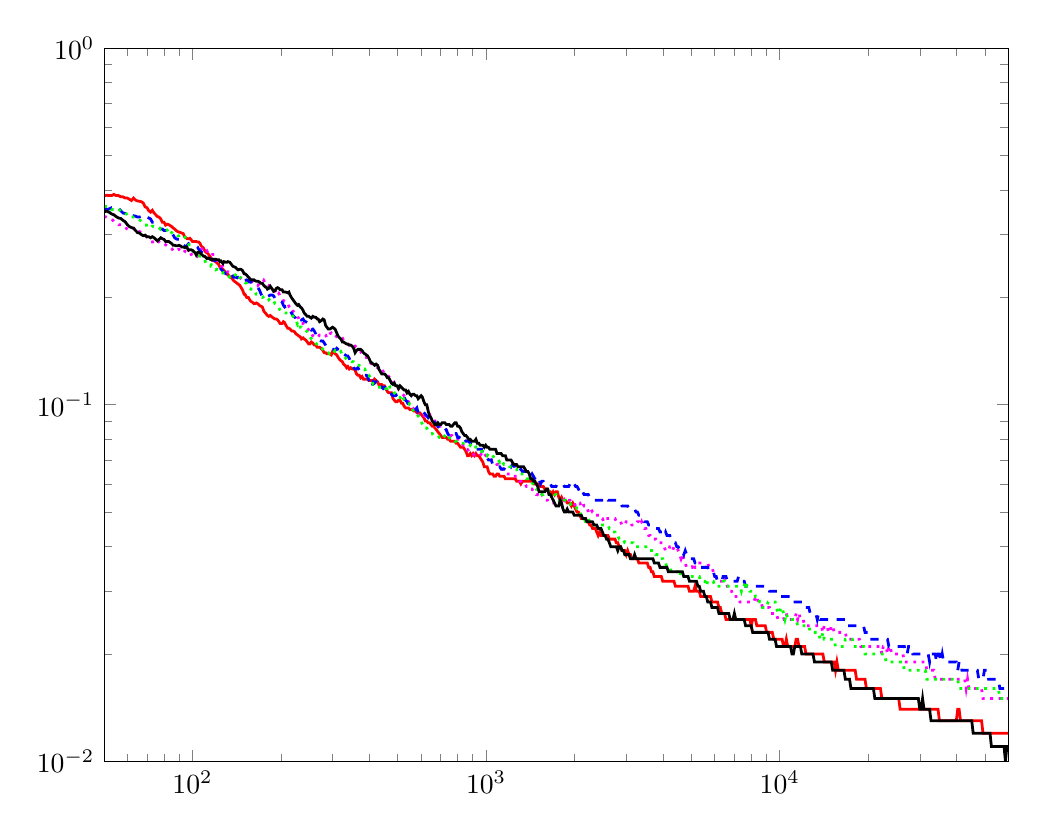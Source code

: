 % This file was created by matlab2tikz v0.0.7.
% Copyright (c) 2008--2010, Nico Schlömer <nico.schloemer@gmail.com>
% All rights reserved.
% 
% The latest updates can be retrieved from
%   http://www.mathworks.com/matlabcentral/fileexchange/22022-matlab2tikz
% where you can also make suggestions and rate matlab2tikz.
% 
\begin{tikzpicture}

% defining custom colors
\definecolor{mycolor1}{rgb}{1,0,1}


\begin{loglogaxis}[%
view={0}{90},
scale only axis,
width=4.521in,
height=3.566in,
xmin=50, xmax=60000,
ymin=0.01, ymax=1,
axis on top]
\addplot [
color=red,
solid,
line width=1.0pt
]
coordinates{ (50,0.385) (51,0.387) (52,0.386) (52,0.386) (53,0.386) (53,0.386) (54,0.389) (55,0.386) (55,0.386) (56,0.386) (56,0.386) (57,0.383) (58,0.383) (58,0.383) (59,0.38) (60,0.38) (60,0.38) (61,0.377) (62,0.374) (62,0.374) (63,0.38) (64,0.375) (64,0.375) (65,0.373) (66,0.372) (67,0.371) (67,0.371) (68,0.368) (69,0.359) (70,0.357) (70,0.357) (71,0.35) (72,0.347) (73,0.351) (74,0.345) (74,0.345) (75,0.341) (76,0.337) (77,0.336) (78,0.332) (79,0.325) (80,0.325) (80,0.325) (81,0.319) (82,0.321) (83,0.32) (84,0.318) (85,0.316) (86,0.313) (87,0.311) (88,0.308) (89,0.306) (90,0.305) (91,0.304) (92,0.303) (93,0.302) (94,0.296) (95,0.294) (96,0.292) (97,0.292) (98,0.293) (99,0.29) (100,0.287) (102,0.287) (103,0.287) (104,0.286) (105,0.286) (106,0.284) (107,0.279) (109,0.275) (110,0.271) (111,0.268) (112,0.267) (113,0.265) (115,0.26) (116,0.257) (117,0.254) (119,0.254) (120,0.252) (121,0.25) (123,0.247) (124,0.243) (125,0.243) (127,0.24) (128,0.238) (130,0.235) (131,0.233) (132,0.232) (134,0.228) (135,0.228) (137,0.225) (138,0.223) (140,0.221) (142,0.219) (143,0.218) (145,0.216) (146,0.214) (148,0.21) (150,0.204) (151,0.204) (153,0.2) (155,0.2) (156,0.198) (158,0.195) (160,0.194) (162,0.192) (163,0.192) (165,0.193) (167,0.192) (169,0.19) (171,0.189) (173,0.188) (175,0.183) (177,0.181) (178,0.18) (180,0.178) (182,0.177) (184,0.178) (187,0.176) (189,0.175) (191,0.174) (193,0.174) (195,0.173) (197,0.171) (199,0.169) (202,0.169) (204,0.171) (206,0.17) (208,0.167) (211,0.164) (213,0.164) (215,0.163) (218,0.161) (220,0.161) (223,0.16) (225,0.158) (228,0.157) (230,0.156) (233,0.155) (235,0.153) (238,0.154) (240,0.153) (243,0.152) (246,0.15) (249,0.148) (251,0.148) (254,0.15) (257,0.149) (260,0.147) (263,0.147) (266,0.145) (268,0.145) (271,0.145) (274,0.144) (278,0.142) (281,0.14) (284,0.14) (287,0.139) (290,0.139) (293,0.139) (297,0.138) (300,0.141) (303,0.14) (306,0.139) (310,0.138) (313,0.136) (317,0.134) (320,0.133) (324,0.132) (327,0.13) (331,0.129) (335,0.127) (338,0.128) (342,0.126) (346,0.127) (350,0.126) (354,0.126) (358,0.125) (362,0.122) (366,0.121) (370,0.121) (374,0.119) (378,0.12) (382,0.118) (386,0.118) (391,0.118) (395,0.118) (399,0.117) (404,0.117) (408,0.117) (413,0.116) (417,0.118) (422,0.117) (427,0.116) (431,0.114) (436,0.114) (441,0.114) (446,0.113) (451,0.113) (456,0.111) (461,0.109) (466,0.108) (471,0.108) (476,0.108) (482,0.104) (487,0.103) (492,0.102) (498,0.102) (503,0.103) (509,0.103) (515,0.101) (520,0.101) (526,0.099) (532,0.098) (538,0.098) (544,0.098) (550,0.097) (556,0.097) (562,0.097) (568,0.096) (575,0.096) (581,0.095) (587,0.095) (594,0.095) (601,0.094) (607,0.093) (614,0.092) (621,0.09) (628,0.09) (635,0.089) (642,0.089) (649,0.088) (656,0.087) (663,0.087) (670,0.086) (678,0.085) (685,0.084) (693,0.083) (701,0.082) (708,0.081) (716,0.081) (724,0.081) (732,0.081) (740,0.08) (749,0.08) (757,0.079) (765,0.079) (774,0.079) (782,0.079) (791,0.078) (800,0.078) (809,0.077) (818,0.076) (827,0.076) (836,0.076) (845,0.075) (854,0.074) (864,0.072) (873,0.072) (883,0.073) (893,0.072) (903,0.073) (913,0.072) (923,0.073) (933,0.072) (944,0.072) (954,0.071) (965,0.07) (975,0.069) (986,0.067) (997,0.067) (1008,0.067) (1019,0.065) (1030,0.064) (1042,0.064) (1053,0.064) (1065,0.063) (1077,0.063) (1089,0.064) (1101,0.064) (1113,0.063) (1125,0.063) (1138,0.063) (1151,0.063) (1163,0.062) (1176,0.062) (1189,0.062) (1202,0.062) (1216,0.062) (1229,0.062) (1243,0.062) (1257,0.062) (1270,0.061) (1285,0.061) (1299,0.061) (1313,0.06) (1328,0.061) (1342,0.061) (1357,0.061) (1372,0.061) (1387,0.061) (1403,0.061) (1418,0.061) (1434,0.061) (1450,0.06) (1466,0.06) (1482,0.06) (1499,0.06) (1515,0.06) (1532,0.059) (1549,0.059) (1566,0.059) (1584,0.058) (1601,0.058) (1619,0.058) (1637,0.057) (1655,0.057) (1673,0.056) (1692,0.057) (1711,0.056) (1730,0.057) (1749,0.057) (1768,0.055) (1788,0.054) (1807,0.055) (1827,0.054) (1848,0.054) (1868,0.054) (1889,0.053) (1910,0.053) (1931,0.053) (1952,0.052) (1974,0.053) (1996,0.052) (2018,0.051) (2040,0.05) (2063,0.05) (2086,0.049) (2109,0.048) (2132,0.048) (2156,0.048) (2180,0.048) (2204,0.047) (2228,0.047) (2253,0.046) (2278,0.046) (2303,0.045) (2329,0.045) (2354,0.045) (2380,0.044) (2407,0.043) (2433,0.044) (2460,0.043) (2488,0.043) (2515,0.043) (2543,0.043) (2571,0.043) (2600,0.043) (2629,0.042) (2658,0.042) (2687,0.042) (2717,0.042) (2747,0.042) (2777,0.041) (2808,0.041) (2839,0.04) (2871,0.04) (2902,0.039) (2935,0.039) (2967,0.039) (3000,0.038) (3033,0.039) (3067,0.038) (3101,0.038) (3135,0.037) (3170,0.037) (3205,0.037) (3240,0.037) (3276,0.037) (3313,0.036) (3349,0.036) (3386,0.036) (3424,0.036) (3462,0.036) (3500,0.036) (3539,0.036) (3578,0.035) (3618,0.035) (3658,0.034) (3698,0.034) (3739,0.033) (3781,0.033) (3823,0.033) (3865,0.033) (3908,0.033) (3951,0.033) (3995,0.032) (4039,0.032) (4084,0.032) (4129,0.032) (4175,0.032) (4221,0.032) (4268,0.032) (4315,0.032) (4363,0.032) (4411,0.031) (4460,0.031) (4509,0.031) (4559,0.031) (4610,0.031) (4661,0.031) (4712,0.031) (4765,0.031) (4817,0.031) (4871,0.031) (4925,0.03) (4979,0.03) (5034,0.03) (5090,0.03) (5147,0.031) (5204,0.03) (5261,0.03) (5319,0.03) (5378,0.029) (5438,0.029) (5498,0.029) (5559,0.029) (5621,0.029) (5683,0.029) (5746,0.029) (5809,0.029) (5874,0.028) (5939,0.028) (6005,0.028) (6071,0.028) (6138,0.028) (6206,0.027) (6275,0.027) (6345,0.026) (6415,0.026) (6486,0.026) (6558,0.025) (6630,0.025) (6704,0.025) (6778,0.025) (6853,0.025) (6929,0.025) (7006,0.025) (7083,0.025) (7162,0.025) (7241,0.025) (7321,0.025) (7402,0.025) (7484,0.025) (7567,0.025) (7651,0.025) (7736,0.025) (7821,0.025) (7908,0.025) (7996,0.024) (8084,0.025) (8174,0.025) (8264,0.025) (8356,0.024) (8448,0.024) (8542,0.024) (8636,0.024) (8732,0.024) (8829,0.024) (8926,0.024) (9025,0.023) (9125,0.023) (9226,0.023) (9329,0.023) (9432,0.023) (9536,0.022) (9642,0.022) (9749,0.022) (9857,0.022) (9966,0.022) (10076,0.022) (10188,0.022) (10301,0.021) (10415,0.021) (10530,0.022) (10647,0.021) (10764,0.021) (10884,0.021) (11004,0.021) (11126,0.021) (11249,0.021) (11374,0.022) (11500,0.022) (11627,0.021) (11756,0.021) (11886,0.021) (12018,0.021) (12151,0.021) (12285,0.02) (12422,0.02) (12559,0.02) (12698,0.02) (12839,0.02) (12981,0.02) (13125,0.02) (13270,0.02) (13417,0.02) (13566,0.02) (13716,0.02) (13868,0.02) (14021,0.02) (14177,0.019) (14334,0.019) (14492,0.019) (14653,0.019) (14815,0.019) (14979,0.019) (15145,0.019) (15313,0.019) (15482,0.018) (15654,0.019) (15827,0.018) (16002,0.018) (16180,0.018) (16359,0.018) (16540,0.018) (16723,0.018) (16908,0.018) (17096,0.018) (17285,0.018) (17476,0.018) (17670,0.018) (17866,0.018) (18063,0.018) (18263,0.017) (18466,0.017) (18670,0.017) (18877,0.017) (19086,0.017) (19297,0.017) (19511,0.017) (19727,0.016) (19946,0.016) (20166,0.016) (20390,0.016) (20616,0.016) (20844,0.016) (21075,0.016) (21308,0.016) (21544,0.016) (21783,0.016) (22024,0.016) (22268,0.015) (22514,0.015) (22764,0.015) (23016,0.015) (23271,0.015) (23528,0.015) (23789,0.015) (24052,0.015) (24319,0.015) (24588,0.015) (24860,0.015) (25136,0.015) (25414,0.015) (25695,0.014) (25980,0.014) (26268,0.014) (26559,0.014) (26853,0.014) (27150,0.014) (27451,0.014) (27755,0.014) (28062,0.014) (28373,0.014) (28687,0.014) (29005,0.014) (29326,0.014) (29651,0.014) (29979,0.014) (30311,0.014) (30647,0.014) (30986,0.014) (31329,0.014) (31676,0.014) (32027,0.014) (32382,0.014) (32740,0.014) (33103,0.014) (33470,0.014) (33840,0.014) (34215,0.014) (34594,0.014) (34977,0.013) (35364,0.013) (35756,0.013) (36152,0.013) (36552,0.013) (36957,0.013) (37366,0.013) (37780,0.013) (38198,0.013) (38621,0.013) (39049,0.013) (39482,0.013) (39919,0.013) (40361,0.014) (40808,0.014) (41260,0.013) (41717,0.013) (42179,0.013) (42646,0.013) (43118,0.013) (43595,0.013) (44078,0.013) (44566,0.013) (45060,0.013) (45559,0.013) (46063,0.013) (46574,0.013) (47089,0.013) (47611,0.013) (48138,0.013) (48671,0.013) (49210,0.012) (49755,0.012) (50306,0.012) (50863,0.012) (51426,0.012) (51996,0.012) (52572,0.012) (53154,0.012) (53743,0.012) (54338,0.012) (54939,0.012) (55548,0.012) (56163,0.012) (56785,0.012) (57414,0.012) (58050,0.012) (58692,0.012) (59342,0.012) (60000,0.012)
};

\addplot [
color=mycolor1,
dotted,
line width=1.0pt
]
coordinates{ (50,0.337) (51,0.336) (52,0.334) (52,0.334) (53,0.332) (53,0.332) (54,0.327) (55,0.324) (55,0.324) (56,0.32) (56,0.32) (57,0.32) (58,0.319) (58,0.319) (59,0.314) (60,0.311) (60,0.311) (61,0.308) (62,0.311) (62,0.311) (63,0.312) (64,0.309) (64,0.309) (65,0.304) (66,0.306) (67,0.304) (67,0.304) (68,0.301) (69,0.298) (70,0.295) (70,0.295) (71,0.291) (72,0.287) (73,0.286) (74,0.287) (74,0.287) (75,0.289) (76,0.291) (77,0.286) (78,0.283) (79,0.284) (80,0.283) (80,0.283) (81,0.281) (82,0.279) (83,0.276) (84,0.276) (85,0.274) (86,0.271) (87,0.27) (88,0.273) (89,0.272) (90,0.273) (91,0.271) (92,0.272) (93,0.274) (94,0.27) (95,0.268) (96,0.267) (97,0.268) (98,0.268) (99,0.264) (100,0.265) (102,0.266) (103,0.263) (104,0.261) (105,0.265) (106,0.267) (107,0.273) (109,0.275) (110,0.273) (111,0.268) (112,0.27) (113,0.266) (115,0.263) (116,0.262) (117,0.264) (119,0.264) (120,0.259) (121,0.255) (123,0.248) (124,0.246) (125,0.244) (127,0.244) (128,0.241) (130,0.238) (131,0.236) (132,0.236) (134,0.235) (135,0.235) (137,0.232) (138,0.229) (140,0.231) (142,0.23) (143,0.23) (145,0.228) (146,0.226) (148,0.224) (150,0.226) (151,0.224) (153,0.222) (155,0.225) (156,0.222) (158,0.222) (160,0.221) (162,0.219) (163,0.219) (165,0.219) (167,0.216) (169,0.219) (171,0.219) (173,0.219) (175,0.223) (177,0.219) (178,0.22) (180,0.217) (182,0.216) (184,0.214) (187,0.212) (189,0.21) (191,0.209) (193,0.205) (195,0.202) (197,0.205) (199,0.202) (202,0.2) (204,0.196) (206,0.195) (208,0.195) (211,0.193) (213,0.189) (215,0.19) (218,0.186) (220,0.183) (223,0.181) (225,0.18) (228,0.176) (230,0.175) (233,0.17) (235,0.169) (238,0.169) (240,0.167) (243,0.166) (246,0.164) (249,0.162) (251,0.159) (254,0.159) (257,0.156) (260,0.155) (263,0.156) (266,0.155) (268,0.155) (271,0.157) (274,0.157) (278,0.157) (281,0.158) (284,0.157) (287,0.154) (290,0.157) (293,0.158) (297,0.159) (300,0.157) (303,0.156) (306,0.157) (310,0.155) (313,0.154) (317,0.155) (320,0.155) (324,0.154) (327,0.152) (331,0.152) (335,0.15) (338,0.148) (342,0.147) (346,0.148) (350,0.147) (354,0.147) (358,0.146) (362,0.145) (366,0.144) (370,0.142) (374,0.141) (378,0.139) (382,0.138) (386,0.136) (391,0.136) (395,0.134) (399,0.134) (404,0.131) (408,0.13) (413,0.129) (417,0.129) (422,0.128) (427,0.127) (431,0.127) (436,0.125) (441,0.126) (446,0.124) (451,0.122) (456,0.122) (461,0.121) (466,0.12) (471,0.119) (476,0.117) (482,0.117) (487,0.115) (492,0.114) (498,0.112) (503,0.111) (509,0.11) (515,0.108) (520,0.107) (526,0.106) (532,0.105) (538,0.103) (544,0.102) (550,0.1) (556,0.099) (562,0.098) (568,0.097) (575,0.096) (581,0.095) (587,0.094) (594,0.093) (601,0.093) (607,0.093) (614,0.094) (621,0.092) (628,0.093) (635,0.094) (642,0.094) (649,0.092) (656,0.091) (663,0.09) (670,0.09) (678,0.088) (685,0.088) (693,0.087) (701,0.087) (708,0.087) (716,0.086) (724,0.086) (732,0.085) (740,0.083) (749,0.083) (757,0.082) (765,0.082) (774,0.081) (782,0.081) (791,0.08) (800,0.08) (809,0.08) (818,0.079) (827,0.078) (836,0.077) (845,0.077) (854,0.075) (864,0.075) (873,0.074) (883,0.074) (893,0.074) (903,0.073) (913,0.072) (923,0.072) (933,0.072) (944,0.072) (954,0.072) (965,0.073) (975,0.072) (986,0.073) (997,0.072) (1008,0.072) (1019,0.072) (1030,0.071) (1042,0.07) (1053,0.07) (1065,0.069) (1077,0.069) (1089,0.068) (1101,0.068) (1113,0.067) (1125,0.066) (1138,0.066) (1151,0.065) (1163,0.065) (1176,0.064) (1189,0.064) (1202,0.064) (1216,0.064) (1229,0.063) (1243,0.063) (1257,0.063) (1270,0.063) (1285,0.062) (1299,0.061) (1313,0.061) (1328,0.06) (1342,0.06) (1357,0.06) (1372,0.059) (1387,0.059) (1403,0.059) (1418,0.058) (1434,0.058) (1450,0.057) (1466,0.057) (1482,0.056) (1499,0.056) (1515,0.055) (1532,0.055) (1549,0.056) (1566,0.055) (1584,0.054) (1601,0.054) (1619,0.054) (1637,0.053) (1655,0.053) (1673,0.053) (1692,0.053) (1711,0.053) (1730,0.053) (1749,0.053) (1768,0.053) (1788,0.054) (1807,0.054) (1827,0.053) (1848,0.054) (1868,0.053) (1889,0.054) (1910,0.054) (1931,0.054) (1952,0.053) (1974,0.053) (1996,0.053) (2018,0.052) (2040,0.053) (2063,0.053) (2086,0.053) (2109,0.052) (2132,0.053) (2156,0.052) (2180,0.052) (2204,0.052) (2228,0.05) (2253,0.051) (2278,0.051) (2303,0.05) (2329,0.05) (2354,0.049) (2380,0.049) (2407,0.049) (2433,0.049) (2460,0.048) (2488,0.048) (2515,0.047) (2543,0.048) (2571,0.048) (2600,0.048) (2629,0.048) (2658,0.048) (2687,0.048) (2717,0.048) (2747,0.048) (2777,0.047) (2808,0.047) (2839,0.047) (2871,0.047) (2902,0.046) (2935,0.046) (2967,0.046) (3000,0.047) (3033,0.047) (3067,0.047) (3101,0.047) (3135,0.046) (3170,0.046) (3205,0.046) (3240,0.046) (3276,0.047) (3313,0.047) (3349,0.046) (3386,0.047) (3424,0.046) (3462,0.045) (3500,0.045) (3539,0.044) (3578,0.043) (3618,0.043) (3658,0.042) (3698,0.042) (3739,0.042) (3781,0.042) (3823,0.041) (3865,0.041) (3908,0.041) (3951,0.041) (3995,0.041) (4039,0.04) (4084,0.039) (4129,0.039) (4175,0.039) (4221,0.04) (4268,0.04) (4315,0.039) (4363,0.04) (4411,0.04) (4460,0.04) (4509,0.039) (4559,0.038) (4610,0.037) (4661,0.038) (4712,0.037) (4765,0.036) (4817,0.035) (4871,0.035) (4925,0.035) (4979,0.035) (5034,0.035) (5090,0.036) (5147,0.035) (5204,0.035) (5261,0.036) (5319,0.036) (5378,0.036) (5438,0.036) (5498,0.036) (5559,0.035) (5621,0.035) (5683,0.036) (5746,0.035) (5809,0.035) (5874,0.035) (5939,0.034) (6005,0.033) (6071,0.033) (6138,0.032) (6206,0.032) (6275,0.032) (6345,0.032) (6415,0.033) (6486,0.033) (6558,0.032) (6630,0.031) (6704,0.03) (6778,0.03) (6853,0.03) (6929,0.029) (7006,0.029) (7083,0.029) (7162,0.029) (7241,0.029) (7321,0.028) (7402,0.028) (7484,0.028) (7567,0.028) (7651,0.028) (7736,0.028) (7821,0.028) (7908,0.028) (7996,0.028) (8084,0.028) (8174,0.028) (8264,0.029) (8356,0.029) (8448,0.028) (8542,0.028) (8636,0.028) (8732,0.027) (8829,0.027) (8926,0.027) (9025,0.027) (9125,0.027) (9226,0.027) (9329,0.026) (9432,0.026) (9536,0.026) (9642,0.026) (9749,0.026) (9857,0.025) (9966,0.025) (10076,0.025) (10188,0.025) (10301,0.025) (10415,0.026) (10530,0.026) (10647,0.025) (10764,0.025) (10884,0.025) (11004,0.025) (11126,0.025) (11249,0.025) (11374,0.026) (11500,0.025) (11627,0.026) (11756,0.025) (11886,0.025) (12018,0.025) (12151,0.024) (12285,0.024) (12422,0.024) (12559,0.024) (12698,0.024) (12839,0.024) (12981,0.024) (13125,0.024) (13270,0.024) (13417,0.024) (13566,0.024) (13716,0.024) (13868,0.024) (14021,0.023) (14177,0.024) (14334,0.024) (14492,0.024) (14653,0.023) (14815,0.023) (14979,0.024) (15145,0.024) (15313,0.023) (15482,0.023) (15654,0.023) (15827,0.023) (16002,0.023) (16180,0.023) (16359,0.023) (16540,0.023) (16723,0.023) (16908,0.022) (17096,0.022) (17285,0.022) (17476,0.022) (17670,0.022) (17866,0.022) (18063,0.022) (18263,0.022) (18466,0.022) (18670,0.022) (18877,0.021) (19086,0.021) (19297,0.021) (19511,0.021) (19727,0.021) (19946,0.021) (20166,0.021) (20390,0.021) (20616,0.021) (20844,0.021) (21075,0.021) (21308,0.021) (21544,0.021) (21783,0.021) (22024,0.021) (22268,0.02) (22514,0.021) (22764,0.021) (23016,0.021) (23271,0.02) (23528,0.021) (23789,0.021) (24052,0.02) (24319,0.02) (24588,0.02) (24860,0.02) (25136,0.02) (25414,0.02) (25695,0.02) (25980,0.02) (26268,0.02) (26559,0.019) (26853,0.019) (27150,0.019) (27451,0.019) (27755,0.019) (28062,0.019) (28373,0.019) (28687,0.019) (29005,0.019) (29326,0.019) (29651,0.019) (29979,0.019) (30311,0.019) (30647,0.019) (30986,0.019) (31329,0.019) (31676,0.018) (32027,0.018) (32382,0.018) (32740,0.018) (33103,0.018) (33470,0.018) (33840,0.017) (34215,0.017) (34594,0.017) (34977,0.017) (35364,0.017) (35756,0.017) (36152,0.017) (36552,0.017) (36957,0.017) (37366,0.017) (37780,0.017) (38198,0.017) (38621,0.017) (39049,0.017) (39482,0.017) (39919,0.017) (40361,0.017) (40808,0.017) (41260,0.017) (41717,0.017) (42179,0.017) (42646,0.017) (43118,0.016) (43595,0.017) (44078,0.016) (44566,0.016) (45060,0.016) (45559,0.016) (46063,0.016) (46574,0.016) (47089,0.016) (47611,0.016) (48138,0.016) (48671,0.016) (49210,0.015) (49755,0.015) (50306,0.015) (50863,0.015) (51426,0.015) (51996,0.015) (52572,0.015) (53154,0.015) (53743,0.015) (54338,0.015) (54939,0.015) (55548,0.015) (56163,0.015) (56785,0.015) (57414,0.015) (58050,0.015) (58692,0.015) (59342,0.015) (60000,0.015)
};

\addplot [
color=blue,
dashed,
line width=1.0pt
]
coordinates{ (50,0.356) (51,0.353) (52,0.354) (52,0.354) (53,0.357) (53,0.357) (54,0.355) (55,0.358) (55,0.358) (56,0.356) (56,0.356) (57,0.35) (58,0.345) (58,0.345) (59,0.344) (60,0.341) (60,0.341) (61,0.338) (62,0.34) (62,0.34) (63,0.339) (64,0.338) (64,0.338) (65,0.336) (66,0.336) (67,0.338) (67,0.338) (68,0.341) (69,0.339) (70,0.337) (70,0.337) (71,0.334) (72,0.332) (73,0.325) (74,0.325) (74,0.325) (75,0.319) (76,0.317) (77,0.314) (78,0.311) (79,0.311) (80,0.308) (80,0.308) (81,0.308) (82,0.308) (83,0.305) (84,0.306) (85,0.303) (86,0.299) (87,0.294) (88,0.292) (89,0.291) (90,0.291) (91,0.285) (92,0.281) (93,0.28) (94,0.279) (95,0.277) (96,0.28) (97,0.283) (98,0.281) (99,0.281) (100,0.279) (102,0.279) (103,0.278) (104,0.277) (105,0.273) (106,0.27) (107,0.269) (109,0.265) (110,0.264) (111,0.264) (112,0.263) (113,0.261) (115,0.256) (116,0.256) (117,0.256) (119,0.253) (120,0.249) (121,0.248) (123,0.246) (124,0.243) (125,0.24) (127,0.237) (128,0.235) (130,0.233) (131,0.235) (132,0.233) (134,0.234) (135,0.234) (137,0.23) (138,0.228) (140,0.228) (142,0.227) (143,0.228) (145,0.229) (146,0.229) (148,0.228) (150,0.226) (151,0.223) (153,0.224) (155,0.223) (156,0.221) (158,0.221) (160,0.219) (162,0.216) (163,0.216) (165,0.214) (167,0.213) (169,0.21) (171,0.205) (173,0.201) (175,0.2) (177,0.199) (178,0.2) (180,0.201) (182,0.202) (184,0.203) (187,0.203) (189,0.202) (191,0.199) (193,0.2) (195,0.199) (197,0.197) (199,0.195) (202,0.194) (204,0.19) (206,0.188) (208,0.189) (211,0.189) (213,0.185) (215,0.184) (218,0.18) (220,0.178) (223,0.176) (225,0.175) (228,0.173) (230,0.176) (233,0.175) (235,0.173) (238,0.174) (240,0.172) (243,0.171) (246,0.17) (249,0.167) (251,0.164) (254,0.162) (257,0.163) (260,0.161) (263,0.158) (266,0.153) (268,0.152) (271,0.152) (274,0.151) (278,0.151) (281,0.149) (284,0.147) (287,0.145) (290,0.144) (293,0.144) (297,0.143) (300,0.143) (303,0.143) (306,0.142) (310,0.144) (313,0.143) (317,0.142) (320,0.142) (324,0.142) (327,0.139) (331,0.138) (335,0.137) (338,0.137) (342,0.135) (346,0.131) (350,0.129) (354,0.127) (358,0.126) (362,0.126) (366,0.127) (370,0.125) (374,0.125) (378,0.124) (382,0.122) (386,0.121) (391,0.121) (395,0.12) (399,0.117) (404,0.115) (408,0.112) (413,0.116) (417,0.115) (422,0.116) (427,0.113) (431,0.113) (436,0.114) (441,0.112) (446,0.111) (451,0.112) (456,0.111) (461,0.112) (466,0.11) (471,0.109) (476,0.107) (482,0.106) (487,0.106) (492,0.106) (498,0.107) (503,0.107) (509,0.106) (515,0.105) (520,0.105) (526,0.105) (532,0.103) (538,0.102) (544,0.1) (550,0.099) (556,0.098) (562,0.098) (568,0.097) (575,0.097) (581,0.098) (587,0.095) (594,0.094) (601,0.095) (607,0.096) (614,0.095) (621,0.094) (628,0.093) (635,0.092) (642,0.093) (649,0.091) (656,0.09) (663,0.09) (670,0.089) (678,0.088) (685,0.087) (693,0.086) (701,0.087) (708,0.087) (716,0.087) (724,0.086) (732,0.085) (740,0.083) (749,0.082) (757,0.081) (765,0.082) (774,0.083) (782,0.083) (791,0.083) (800,0.081) (809,0.081) (818,0.082) (827,0.082) (836,0.082) (845,0.08) (854,0.079) (864,0.079) (873,0.079) (883,0.078) (893,0.077) (903,0.076) (913,0.076) (923,0.075) (933,0.075) (944,0.075) (954,0.075) (965,0.075) (975,0.073) (986,0.073) (997,0.072) (1008,0.071) (1019,0.07) (1030,0.07) (1042,0.07) (1053,0.068) (1065,0.068) (1077,0.068) (1089,0.067) (1101,0.067) (1113,0.067) (1125,0.066) (1138,0.066) (1151,0.066) (1163,0.067) (1176,0.067) (1189,0.067) (1202,0.068) (1216,0.067) (1229,0.068) (1243,0.068) (1257,0.066) (1270,0.066) (1285,0.066) (1299,0.065) (1313,0.066) (1328,0.065) (1342,0.065) (1357,0.065) (1372,0.065) (1387,0.065) (1403,0.064) (1418,0.063) (1434,0.064) (1450,0.063) (1466,0.062) (1482,0.061) (1499,0.062) (1515,0.062) (1532,0.06) (1549,0.061) (1566,0.061) (1584,0.06) (1601,0.06) (1619,0.06) (1637,0.06) (1655,0.06) (1673,0.059) (1692,0.059) (1711,0.059) (1730,0.059) (1749,0.06) (1768,0.06) (1788,0.06) (1807,0.06) (1827,0.06) (1848,0.059) (1868,0.059) (1889,0.059) (1910,0.059) (1931,0.06) (1952,0.059) (1974,0.06) (1996,0.06) (2018,0.059) (2040,0.059) (2063,0.058) (2086,0.057) (2109,0.058) (2132,0.057) (2156,0.056) (2180,0.056) (2204,0.056) (2228,0.056) (2253,0.055) (2278,0.055) (2303,0.054) (2329,0.054) (2354,0.054) (2380,0.054) (2407,0.054) (2433,0.054) (2460,0.054) (2488,0.054) (2515,0.054) (2543,0.055) (2571,0.055) (2600,0.054) (2629,0.054) (2658,0.054) (2687,0.054) (2717,0.054) (2747,0.054) (2777,0.054) (2808,0.054) (2839,0.053) (2871,0.053) (2902,0.052) (2935,0.052) (2967,0.052) (3000,0.052) (3033,0.052) (3067,0.051) (3101,0.051) (3135,0.051) (3170,0.051) (3205,0.051) (3240,0.05) (3276,0.05) (3313,0.049) (3349,0.049) (3386,0.049) (3424,0.048) (3462,0.047) (3500,0.047) (3539,0.047) (3578,0.046) (3618,0.046) (3658,0.046) (3698,0.045) (3739,0.045) (3781,0.045) (3823,0.045) (3865,0.045) (3908,0.044) (3951,0.044) (3995,0.044) (4039,0.043) (4084,0.044) (4129,0.043) (4175,0.043) (4221,0.043) (4268,0.042) (4315,0.041) (4363,0.041) (4411,0.041) (4460,0.04) (4509,0.04) (4559,0.039) (4610,0.039) (4661,0.039) (4712,0.038) (4765,0.039) (4817,0.038) (4871,0.038) (4925,0.037) (4979,0.037) (5034,0.037) (5090,0.037) (5147,0.036) (5204,0.036) (5261,0.036) (5319,0.036) (5378,0.035) (5438,0.035) (5498,0.035) (5559,0.035) (5621,0.035) (5683,0.035) (5746,0.034) (5809,0.034) (5874,0.034) (5939,0.034) (6005,0.033) (6071,0.033) (6138,0.032) (6206,0.032) (6275,0.032) (6345,0.032) (6415,0.033) (6486,0.033) (6558,0.033) (6630,0.032) (6704,0.032) (6778,0.032) (6853,0.032) (6929,0.032) (7006,0.032) (7083,0.032) (7162,0.032) (7241,0.033) (7321,0.032) (7402,0.032) (7484,0.032) (7567,0.032) (7651,0.031) (7736,0.031) (7821,0.031) (7908,0.031) (7996,0.031) (8084,0.031) (8174,0.031) (8264,0.031) (8356,0.031) (8448,0.031) (8542,0.031) (8636,0.031) (8732,0.031) (8829,0.031) (8926,0.031) (9025,0.031) (9125,0.031) (9226,0.03) (9329,0.03) (9432,0.03) (9536,0.03) (9642,0.03) (9749,0.03) (9857,0.03) (9966,0.029) (10076,0.029) (10188,0.029) (10301,0.029) (10415,0.029) (10530,0.029) (10647,0.029) (10764,0.029) (10884,0.029) (11004,0.028) (11126,0.028) (11249,0.028) (11374,0.028) (11500,0.028) (11627,0.028) (11756,0.028) (11886,0.028) (12018,0.028) (12151,0.027) (12285,0.027) (12422,0.027) (12559,0.027) (12698,0.026) (12839,0.026) (12981,0.026) (13125,0.026) (13270,0.026) (13417,0.025) (13566,0.026) (13716,0.025) (13868,0.025) (14021,0.025) (14177,0.025) (14334,0.025) (14492,0.025) (14653,0.025) (14815,0.025) (14979,0.025) (15145,0.025) (15313,0.025) (15482,0.025) (15654,0.025) (15827,0.025) (16002,0.025) (16180,0.025) (16359,0.025) (16540,0.025) (16723,0.025) (16908,0.024) (17096,0.024) (17285,0.024) (17476,0.024) (17670,0.024) (17866,0.024) (18063,0.024) (18263,0.024) (18466,0.024) (18670,0.024) (18877,0.024) (19086,0.024) (19297,0.024) (19511,0.023) (19727,0.023) (19946,0.023) (20166,0.022) (20390,0.022) (20616,0.022) (20844,0.022) (21075,0.022) (21308,0.022) (21544,0.022) (21783,0.022) (22024,0.022) (22268,0.022) (22514,0.022) (22764,0.022) (23016,0.022) (23271,0.022) (23528,0.021) (23789,0.021) (24052,0.021) (24319,0.021) (24588,0.021) (24860,0.021) (25136,0.021) (25414,0.021) (25695,0.021) (25980,0.021) (26268,0.021) (26559,0.021) (26853,0.02) (27150,0.02) (27451,0.021) (27755,0.021) (28062,0.021) (28373,0.02) (28687,0.02) (29005,0.02) (29326,0.02) (29651,0.02) (29979,0.02) (30311,0.02) (30647,0.02) (30986,0.02) (31329,0.02) (31676,0.02) (32027,0.02) (32382,0.019) (32740,0.02) (33103,0.02) (33470,0.02) (33840,0.02) (34215,0.019) (34594,0.02) (34977,0.02) (35364,0.019) (35756,0.02) (36152,0.019) (36552,0.019) (36957,0.019) (37366,0.019) (37780,0.019) (38198,0.019) (38621,0.019) (39049,0.019) (39482,0.019) (39919,0.019) (40361,0.018) (40808,0.019) (41260,0.019) (41717,0.018) (42179,0.018) (42646,0.018) (43118,0.018) (43595,0.018) (44078,0.018) (44566,0.018) (45060,0.018) (45559,0.018) (46063,0.018) (46574,0.018) (47089,0.018) (47611,0.017) (48138,0.017) (48671,0.017) (49210,0.017) (49755,0.018) (50306,0.018) (50863,0.018) (51426,0.017) (51996,0.017) (52572,0.017) (53154,0.017) (53743,0.017) (54338,0.017) (54939,0.017) (55548,0.017) (56163,0.016) (56785,0.016) (57414,0.016) (58050,0.016) (58692,0.016) (59342,0.016) (60000,0.016)
};

\addplot [
color=green,
dotted,
line width=1.0pt
]
coordinates{ (50,0.36) (51,0.36) (52,0.36) (52,0.36) (53,0.353) (53,0.353) (54,0.353) (55,0.356) (55,0.356) (56,0.354) (56,0.354) (57,0.349) (58,0.347) (58,0.347) (59,0.347) (60,0.34) (60,0.34) (61,0.335) (62,0.336) (62,0.336) (63,0.336) (64,0.336) (64,0.336) (65,0.333) (66,0.33) (67,0.327) (67,0.327) (68,0.323) (69,0.319) (70,0.319) (70,0.319) (71,0.32) (72,0.314) (73,0.317) (74,0.316) (74,0.316) (75,0.317) (76,0.316) (77,0.314) (78,0.31) (79,0.311) (80,0.312) (80,0.312) (81,0.311) (82,0.309) (83,0.3) (84,0.302) (85,0.304) (86,0.302) (87,0.303) (88,0.3) (89,0.298) (90,0.298) (91,0.3) (92,0.298) (93,0.299) (94,0.296) (95,0.292) (96,0.287) (97,0.282) (98,0.278) (99,0.273) (100,0.272) (102,0.265) (103,0.265) (104,0.264) (105,0.263) (106,0.261) (107,0.261) (109,0.257) (110,0.255) (111,0.25) (112,0.249) (113,0.248) (115,0.245) (116,0.247) (117,0.246) (119,0.241) (120,0.239) (121,0.24) (123,0.239) (124,0.239) (125,0.235) (127,0.234) (128,0.235) (130,0.234) (131,0.232) (132,0.23) (134,0.228) (135,0.229) (137,0.23) (138,0.233) (140,0.231) (142,0.234) (143,0.232) (145,0.227) (146,0.227) (148,0.223) (150,0.221) (151,0.22) (153,0.219) (155,0.215) (156,0.212) (158,0.211) (160,0.211) (162,0.211) (163,0.208) (165,0.204) (167,0.204) (169,0.203) (171,0.201) (173,0.2) (175,0.201) (177,0.202) (178,0.201) (180,0.2) (182,0.197) (184,0.199) (187,0.197) (189,0.196) (191,0.192) (193,0.191) (195,0.189) (197,0.187) (199,0.184) (202,0.181) (204,0.181) (206,0.181) (208,0.181) (211,0.181) (213,0.18) (215,0.18) (218,0.179) (220,0.177) (223,0.174) (225,0.173) (228,0.168) (230,0.17) (233,0.165) (235,0.165) (238,0.163) (240,0.162) (243,0.162) (246,0.16) (249,0.156) (251,0.155) (254,0.153) (257,0.151) (260,0.151) (263,0.149) (266,0.147) (268,0.146) (271,0.145) (274,0.145) (278,0.143) (281,0.142) (284,0.14) (287,0.14) (290,0.14) (293,0.139) (297,0.141) (300,0.14) (303,0.14) (306,0.142) (310,0.141) (313,0.141) (317,0.14) (320,0.141) (324,0.138) (327,0.138) (331,0.136) (335,0.134) (338,0.134) (342,0.133) (346,0.133) (350,0.132) (354,0.132) (358,0.13) (362,0.129) (366,0.129) (370,0.129) (374,0.128) (378,0.126) (382,0.126) (386,0.126) (391,0.123) (395,0.121) (399,0.121) (404,0.119) (408,0.116) (413,0.114) (417,0.114) (422,0.113) (427,0.112) (431,0.112) (436,0.112) (441,0.112) (446,0.111) (451,0.112) (456,0.111) (461,0.111) (466,0.114) (471,0.112) (476,0.112) (482,0.11) (487,0.108) (492,0.107) (498,0.107) (503,0.105) (509,0.105) (515,0.103) (520,0.105) (526,0.103) (532,0.102) (538,0.102) (544,0.102) (550,0.1) (556,0.1) (562,0.097) (568,0.095) (575,0.094) (581,0.094) (587,0.093) (594,0.092) (601,0.09) (607,0.088) (614,0.088) (621,0.086) (628,0.086) (635,0.085) (642,0.084) (649,0.083) (656,0.083) (663,0.082) (670,0.082) (678,0.082) (685,0.082) (693,0.081) (701,0.081) (708,0.08) (716,0.081) (724,0.082) (732,0.083) (740,0.082) (749,0.081) (757,0.08) (765,0.08) (774,0.08) (782,0.079) (791,0.079) (800,0.078) (809,0.078) (818,0.078) (827,0.078) (836,0.078) (845,0.078) (854,0.078) (864,0.078) (873,0.078) (883,0.077) (893,0.078) (903,0.077) (913,0.077) (923,0.076) (933,0.076) (944,0.075) (954,0.074) (965,0.074) (975,0.074) (986,0.073) (997,0.073) (1008,0.072) (1019,0.073) (1030,0.073) (1042,0.073) (1053,0.072) (1065,0.071) (1077,0.071) (1089,0.07) (1101,0.07) (1113,0.069) (1125,0.07) (1138,0.069) (1151,0.068) (1163,0.068) (1176,0.068) (1189,0.068) (1202,0.067) (1216,0.067) (1229,0.067) (1243,0.067) (1257,0.066) (1270,0.066) (1285,0.064) (1299,0.064) (1313,0.064) (1328,0.064) (1342,0.064) (1357,0.063) (1372,0.062) (1387,0.062) (1403,0.062) (1418,0.061) (1434,0.061) (1450,0.059) (1466,0.059) (1482,0.058) (1499,0.058) (1515,0.058) (1532,0.057) (1549,0.056) (1566,0.056) (1584,0.057) (1601,0.057) (1619,0.057) (1637,0.057) (1655,0.057) (1673,0.057) (1692,0.057) (1711,0.056) (1730,0.056) (1749,0.055) (1768,0.054) (1788,0.054) (1807,0.053) (1827,0.053) (1848,0.054) (1868,0.054) (1889,0.053) (1910,0.053) (1931,0.053) (1952,0.052) (1974,0.052) (1996,0.052) (2018,0.052) (2040,0.051) (2063,0.051) (2086,0.05) (2109,0.049) (2132,0.049) (2156,0.048) (2180,0.047) (2204,0.047) (2228,0.048) (2253,0.047) (2278,0.047) (2303,0.047) (2329,0.046) (2354,0.046) (2380,0.046) (2407,0.046) (2433,0.046) (2460,0.046) (2488,0.046) (2515,0.046) (2543,0.046) (2571,0.046) (2600,0.046) (2629,0.045) (2658,0.045) (2687,0.044) (2717,0.044) (2747,0.044) (2777,0.043) (2808,0.043) (2839,0.042) (2871,0.042) (2902,0.042) (2935,0.042) (2967,0.041) (3000,0.041) (3033,0.041) (3067,0.041) (3101,0.041) (3135,0.041) (3170,0.041) (3205,0.04) (3240,0.04) (3276,0.04) (3313,0.04) (3349,0.04) (3386,0.04) (3424,0.04) (3462,0.04) (3500,0.04) (3539,0.039) (3578,0.039) (3618,0.039) (3658,0.039) (3698,0.039) (3739,0.039) (3781,0.038) (3823,0.038) (3865,0.038) (3908,0.037) (3951,0.037) (3995,0.037) (4039,0.036) (4084,0.036) (4129,0.035) (4175,0.035) (4221,0.035) (4268,0.034) (4315,0.034) (4363,0.034) (4411,0.034) (4460,0.034) (4509,0.034) (4559,0.033) (4610,0.034) (4661,0.033) (4712,0.033) (4765,0.033) (4817,0.033) (4871,0.033) (4925,0.033) (4979,0.033) (5034,0.033) (5090,0.033) (5147,0.033) (5204,0.033) (5261,0.033) (5319,0.033) (5378,0.032) (5438,0.032) (5498,0.032) (5559,0.032) (5621,0.031) (5683,0.032) (5746,0.032) (5809,0.032) (5874,0.032) (5939,0.032) (6005,0.031) (6071,0.031) (6138,0.031) (6206,0.031) (6275,0.031) (6345,0.031) (6415,0.032) (6486,0.032) (6558,0.031) (6630,0.031) (6704,0.031) (6778,0.031) (6853,0.031) (6929,0.031) (7006,0.031) (7083,0.031) (7162,0.031) (7241,0.031) (7321,0.031) (7402,0.03) (7484,0.031) (7567,0.031) (7651,0.032) (7736,0.031) (7821,0.031) (7908,0.03) (7996,0.03) (8084,0.03) (8174,0.03) (8264,0.029) (8356,0.029) (8448,0.029) (8542,0.028) (8636,0.028) (8732,0.027) (8829,0.027) (8926,0.027) (9025,0.027) (9125,0.028) (9226,0.028) (9329,0.028) (9432,0.028) (9536,0.028) (9642,0.028) (9749,0.027) (9857,0.026) (9966,0.026) (10076,0.027) (10188,0.027) (10301,0.026) (10415,0.025) (10530,0.026) (10647,0.025) (10764,0.025) (10884,0.025) (11004,0.025) (11126,0.025) (11249,0.025) (11374,0.025) (11500,0.024) (11627,0.024) (11756,0.024) (11886,0.024) (12018,0.024) (12151,0.024) (12285,0.024) (12422,0.024) (12559,0.024) (12698,0.023) (12839,0.023) (12981,0.023) (13125,0.023) (13270,0.023) (13417,0.023) (13566,0.023) (13716,0.022) (13868,0.022) (14021,0.023) (14177,0.022) (14334,0.022) (14492,0.022) (14653,0.022) (14815,0.022) (14979,0.022) (15145,0.022) (15313,0.022) (15482,0.021) (15654,0.021) (15827,0.021) (16002,0.021) (16180,0.021) (16359,0.021) (16540,0.021) (16723,0.022) (16908,0.022) (17096,0.022) (17285,0.022) (17476,0.022) (17670,0.022) (17866,0.021) (18063,0.021) (18263,0.021) (18466,0.021) (18670,0.021) (18877,0.021) (19086,0.021) (19297,0.021) (19511,0.02) (19727,0.02) (19946,0.02) (20166,0.02) (20390,0.02) (20616,0.02) (20844,0.02) (21075,0.02) (21308,0.02) (21544,0.02) (21783,0.02) (22024,0.02) (22268,0.02) (22514,0.02) (22764,0.02) (23016,0.019) (23271,0.019) (23528,0.019) (23789,0.019) (24052,0.019) (24319,0.019) (24588,0.019) (24860,0.019) (25136,0.019) (25414,0.019) (25695,0.019) (25980,0.019) (26268,0.019) (26559,0.018) (26853,0.018) (27150,0.018) (27451,0.018) (27755,0.018) (28062,0.018) (28373,0.018) (28687,0.018) (29005,0.018) (29326,0.018) (29651,0.018) (29979,0.018) (30311,0.018) (30647,0.018) (30986,0.018) (31329,0.018) (31676,0.017) (32027,0.017) (32382,0.017) (32740,0.017) (33103,0.017) (33470,0.017) (33840,0.017) (34215,0.017) (34594,0.017) (34977,0.017) (35364,0.017) (35756,0.017) (36152,0.017) (36552,0.017) (36957,0.017) (37366,0.017) (37780,0.017) (38198,0.017) (38621,0.017) (39049,0.017) (39482,0.017) (39919,0.017) (40361,0.017) (40808,0.016) (41260,0.016) (41717,0.016) (42179,0.016) (42646,0.016) (43118,0.016) (43595,0.016) (44078,0.016) (44566,0.016) (45060,0.016) (45559,0.016) (46063,0.016) (46574,0.016) (47089,0.016) (47611,0.016) (48138,0.016) (48671,0.016) (49210,0.016) (49755,0.016) (50306,0.016) (50863,0.016) (51426,0.016) (51996,0.016) (52572,0.016) (53154,0.016) (53743,0.016) (54338,0.016) (54939,0.016) (55548,0.016) (56163,0.015) (56785,0.015) (57414,0.015) (58050,0.015) (58692,0.015) (59342,0.015) (60000,0.015)
};

\addplot [
color=black,
solid,
line width=1.0pt
]
coordinates{ (50,0.348) (51,0.349) (52,0.347) (52,0.347) (53,0.343) (53,0.343) (54,0.341) (55,0.337) (55,0.337) (56,0.334) (56,0.334) (57,0.333) (58,0.329) (58,0.329) (59,0.326) (60,0.32) (60,0.32) (61,0.316) (62,0.314) (62,0.314) (63,0.313) (64,0.308) (64,0.308) (65,0.304) (66,0.303) (67,0.3) (67,0.3) (68,0.298) (69,0.299) (70,0.296) (70,0.296) (71,0.296) (72,0.294) (73,0.296) (74,0.294) (74,0.294) (75,0.291) (76,0.288) (77,0.291) (78,0.294) (79,0.292) (80,0.291) (80,0.291) (81,0.287) (82,0.287) (83,0.287) (84,0.285) (85,0.283) (86,0.28) (87,0.28) (88,0.279) (89,0.279) (90,0.28) (91,0.279) (92,0.277) (93,0.277) (94,0.276) (95,0.277) (96,0.275) (97,0.271) (98,0.272) (99,0.272) (100,0.271) (102,0.267) (103,0.263) (104,0.267) (105,0.268) (106,0.267) (107,0.265) (109,0.261) (110,0.261) (111,0.259) (112,0.257) (113,0.258) (115,0.256) (116,0.255) (117,0.256) (119,0.256) (120,0.256) (121,0.255) (123,0.255) (124,0.252) (125,0.253) (127,0.249) (128,0.252) (130,0.251) (131,0.251) (132,0.252) (134,0.251) (135,0.249) (137,0.245) (138,0.244) (140,0.243) (142,0.24) (143,0.239) (145,0.24) (146,0.24) (148,0.238) (150,0.233) (151,0.233) (153,0.231) (155,0.228) (156,0.227) (158,0.224) (160,0.224) (162,0.224) (163,0.223) (165,0.222) (167,0.222) (169,0.221) (171,0.219) (173,0.219) (175,0.216) (177,0.214) (178,0.214) (180,0.211) (182,0.212) (184,0.215) (187,0.211) (189,0.208) (191,0.209) (193,0.212) (195,0.213) (197,0.212) (199,0.21) (202,0.21) (204,0.207) (206,0.207) (208,0.207) (211,0.206) (213,0.207) (215,0.203) (218,0.199) (220,0.197) (223,0.194) (225,0.192) (228,0.19) (230,0.191) (233,0.188) (235,0.187) (238,0.184) (240,0.181) (243,0.179) (246,0.177) (249,0.177) (251,0.176) (254,0.175) (257,0.177) (260,0.176) (263,0.176) (266,0.174) (268,0.174) (271,0.171) (274,0.172) (278,0.174) (281,0.173) (284,0.167) (287,0.165) (290,0.163) (293,0.163) (297,0.164) (300,0.165) (303,0.164) (306,0.163) (310,0.159) (313,0.156) (317,0.154) (320,0.153) (324,0.15) (327,0.15) (331,0.149) (335,0.148) (338,0.148) (342,0.147) (346,0.147) (350,0.146) (354,0.144) (358,0.14) (362,0.142) (366,0.143) (370,0.143) (374,0.143) (378,0.142) (382,0.14) (386,0.139) (391,0.138) (395,0.137) (399,0.135) (404,0.132) (408,0.131) (413,0.13) (417,0.129) (422,0.13) (427,0.129) (431,0.126) (436,0.124) (441,0.122) (446,0.122) (451,0.122) (456,0.121) (461,0.119) (466,0.119) (471,0.117) (476,0.115) (482,0.114) (487,0.115) (492,0.113) (498,0.113) (503,0.111) (509,0.113) (515,0.112) (520,0.111) (526,0.11) (532,0.11) (538,0.108) (544,0.109) (550,0.107) (556,0.106) (562,0.107) (568,0.107) (575,0.106) (581,0.106) (587,0.104) (594,0.105) (601,0.106) (607,0.105) (614,0.102) (621,0.1) (628,0.1) (635,0.096) (642,0.093) (649,0.092) (656,0.09) (663,0.089) (670,0.088) (678,0.088) (685,0.089) (693,0.088) (701,0.088) (708,0.089) (716,0.089) (724,0.089) (732,0.088) (740,0.088) (749,0.088) (757,0.087) (765,0.087) (774,0.088) (782,0.089) (791,0.089) (800,0.087) (809,0.087) (818,0.086) (827,0.084) (836,0.083) (845,0.082) (854,0.082) (864,0.081) (873,0.08) (883,0.08) (893,0.079) (903,0.079) (913,0.079) (923,0.08) (933,0.078) (944,0.078) (954,0.077) (965,0.077) (975,0.077) (986,0.076) (997,0.077) (1008,0.076) (1019,0.076) (1030,0.075) (1042,0.075) (1053,0.075) (1065,0.075) (1077,0.075) (1089,0.073) (1101,0.073) (1113,0.073) (1125,0.073) (1138,0.072) (1151,0.072) (1163,0.072) (1176,0.07) (1189,0.07) (1202,0.07) (1216,0.07) (1229,0.069) (1243,0.068) (1257,0.068) (1270,0.068) (1285,0.067) (1299,0.067) (1313,0.067) (1328,0.067) (1342,0.067) (1357,0.066) (1372,0.065) (1387,0.065) (1403,0.064) (1418,0.062) (1434,0.062) (1450,0.061) (1466,0.061) (1482,0.06) (1499,0.059) (1515,0.057) (1532,0.057) (1549,0.057) (1566,0.057) (1584,0.057) (1601,0.058) (1619,0.058) (1637,0.056) (1655,0.056) (1673,0.055) (1692,0.054) (1711,0.053) (1730,0.052) (1749,0.052) (1768,0.052) (1788,0.054) (1807,0.053) (1827,0.051) (1848,0.05) (1868,0.05) (1889,0.051) (1910,0.05) (1931,0.05) (1952,0.05) (1974,0.05) (1996,0.049) (2018,0.049) (2040,0.049) (2063,0.049) (2086,0.049) (2109,0.049) (2132,0.048) (2156,0.048) (2180,0.048) (2204,0.047) (2228,0.047) (2253,0.047) (2278,0.047) (2303,0.047) (2329,0.046) (2354,0.046) (2380,0.046) (2407,0.045) (2433,0.045) (2460,0.045) (2488,0.044) (2515,0.043) (2543,0.043) (2571,0.042) (2600,0.042) (2629,0.041) (2658,0.04) (2687,0.04) (2717,0.04) (2747,0.04) (2777,0.04) (2808,0.039) (2839,0.04) (2871,0.04) (2902,0.039) (2935,0.039) (2967,0.038) (3000,0.038) (3033,0.038) (3067,0.038) (3101,0.037) (3135,0.037) (3170,0.037) (3205,0.038) (3240,0.037) (3276,0.037) (3313,0.037) (3349,0.037) (3386,0.037) (3424,0.037) (3462,0.037) (3500,0.037) (3539,0.037) (3578,0.037) (3618,0.037) (3658,0.037) (3698,0.037) (3739,0.036) (3781,0.036) (3823,0.036) (3865,0.036) (3908,0.035) (3951,0.035) (3995,0.035) (4039,0.035) (4084,0.035) (4129,0.035) (4175,0.034) (4221,0.034) (4268,0.034) (4315,0.034) (4363,0.034) (4411,0.034) (4460,0.034) (4509,0.034) (4559,0.034) (4610,0.034) (4661,0.034) (4712,0.033) (4765,0.033) (4817,0.033) (4871,0.033) (4925,0.032) (4979,0.032) (5034,0.032) (5090,0.032) (5147,0.032) (5204,0.032) (5261,0.031) (5319,0.031) (5378,0.03) (5438,0.03) (5498,0.03) (5559,0.029) (5621,0.029) (5683,0.028) (5746,0.028) (5809,0.028) (5874,0.027) (5939,0.027) (6005,0.027) (6071,0.027) (6138,0.027) (6206,0.026) (6275,0.026) (6345,0.026) (6415,0.026) (6486,0.026) (6558,0.026) (6630,0.026) (6704,0.026) (6778,0.025) (6853,0.025) (6929,0.025) (7006,0.026) (7083,0.025) (7162,0.025) (7241,0.025) (7321,0.025) (7402,0.025) (7484,0.025) (7567,0.025) (7651,0.024) (7736,0.024) (7821,0.024) (7908,0.024) (7996,0.024) (8084,0.023) (8174,0.023) (8264,0.023) (8356,0.023) (8448,0.023) (8542,0.023) (8636,0.023) (8732,0.023) (8829,0.023) (8926,0.023) (9025,0.023) (9125,0.023) (9226,0.022) (9329,0.022) (9432,0.022) (9536,0.022) (9642,0.022) (9749,0.021) (9857,0.021) (9966,0.021) (10076,0.021) (10188,0.021) (10301,0.021) (10415,0.021) (10530,0.021) (10647,0.021) (10764,0.021) (10884,0.021) (11004,0.02) (11126,0.02) (11249,0.021) (11374,0.021) (11500,0.021) (11627,0.021) (11756,0.021) (11886,0.02) (12018,0.02) (12151,0.02) (12285,0.02) (12422,0.02) (12559,0.02) (12698,0.02) (12839,0.02) (12981,0.02) (13125,0.019) (13270,0.019) (13417,0.019) (13566,0.019) (13716,0.019) (13868,0.019) (14021,0.019) (14177,0.019) (14334,0.019) (14492,0.019) (14653,0.019) (14815,0.019) (14979,0.019) (15145,0.018) (15313,0.018) (15482,0.018) (15654,0.018) (15827,0.018) (16002,0.018) (16180,0.018) (16359,0.018) (16540,0.018) (16723,0.017) (16908,0.017) (17096,0.017) (17285,0.017) (17476,0.016) (17670,0.016) (17866,0.016) (18063,0.016) (18263,0.016) (18466,0.016) (18670,0.016) (18877,0.016) (19086,0.016) (19297,0.016) (19511,0.016) (19727,0.016) (19946,0.016) (20166,0.016) (20390,0.016) (20616,0.016) (20844,0.016) (21075,0.015) (21308,0.015) (21544,0.015) (21783,0.015) (22024,0.015) (22268,0.015) (22514,0.015) (22764,0.015) (23016,0.015) (23271,0.015) (23528,0.015) (23789,0.015) (24052,0.015) (24319,0.015) (24588,0.015) (24860,0.015) (25136,0.015) (25414,0.015) (25695,0.015) (25980,0.015) (26268,0.015) (26559,0.015) (26853,0.015) (27150,0.015) (27451,0.015) (27755,0.015) (28062,0.015) (28373,0.015) (28687,0.015) (29005,0.015) (29326,0.015) (29651,0.015) (29979,0.014) (30311,0.014) (30647,0.015) (30986,0.014) (31329,0.014) (31676,0.014) (32027,0.014) (32382,0.014) (32740,0.013) (33103,0.013) (33470,0.013) (33840,0.013) (34215,0.013) (34594,0.013) (34977,0.013) (35364,0.013) (35756,0.013) (36152,0.013) (36552,0.013) (36957,0.013) (37366,0.013) (37780,0.013) (38198,0.013) (38621,0.013) (39049,0.013) (39482,0.013) (39919,0.013) (40361,0.013) (40808,0.013) (41260,0.013) (41717,0.013) (42179,0.013) (42646,0.013) (43118,0.013) (43595,0.013) (44078,0.013) (44566,0.013) (45060,0.013) (45559,0.012) (46063,0.012) (46574,0.012) (47089,0.012) (47611,0.012) (48138,0.012) (48671,0.012) (49210,0.012) (49755,0.012) (50306,0.012) (50863,0.012) (51426,0.012) (51996,0.012) (52572,0.011) (53154,0.011) (53743,0.011) (54338,0.011) (54939,0.011) (55548,0.011) (56163,0.011) (56785,0.011) (57414,0.011) (58050,0.011) (58692,0.01) (59342,0.011) (60000,0.011)
};

\end{loglogaxis}
\end{tikzpicture}
